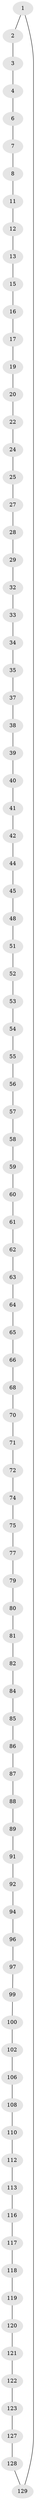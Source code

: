 // original degree distribution, {2: 1.0}
// Generated by graph-tools (version 1.1) at 2025/20/03/04/25 18:20:21]
// undirected, 91 vertices, 91 edges
graph export_dot {
graph [start="1"]
  node [color=gray90,style=filled];
  1;
  2;
  3;
  4 [super="+5"];
  6;
  7;
  8 [super="+9"];
  11;
  12;
  13 [super="+14"];
  15;
  16;
  17 [super="+18"];
  19;
  20 [super="+21"];
  22 [super="+23"];
  24;
  25 [super="+26"];
  27;
  28;
  29 [super="+30"];
  32;
  33;
  34;
  35 [super="+36"];
  37;
  38;
  39;
  40;
  41;
  42 [super="+43"];
  44;
  45 [super="+46"];
  48 [super="+49"];
  51;
  52;
  53;
  54;
  55;
  56;
  57;
  58;
  59;
  60;
  61;
  62;
  63;
  64;
  65;
  66 [super="+67"];
  68 [super="+69"];
  70;
  71;
  72 [super="+73"];
  74;
  75 [super="+76"];
  77 [super="+78"];
  79;
  80;
  81;
  82 [super="+83"];
  84;
  85;
  86;
  87;
  88;
  89 [super="+90"];
  91;
  92 [super="+93"];
  94 [super="+95"];
  96;
  97 [super="+98"];
  99;
  100 [super="+101"];
  102 [super="+103"];
  106 [super="+107"];
  108 [super="+109"];
  110 [super="+111"];
  112;
  113 [super="+114"];
  116;
  117;
  118;
  119;
  120;
  121;
  122;
  123 [super="+124"];
  127;
  128;
  129 [super="+130"];
  1 -- 2;
  1 -- 129;
  2 -- 3;
  3 -- 4;
  4 -- 6;
  6 -- 7;
  7 -- 8;
  8 -- 11;
  11 -- 12;
  12 -- 13;
  13 -- 15;
  15 -- 16;
  16 -- 17;
  17 -- 19;
  19 -- 20;
  20 -- 22;
  22 -- 24;
  24 -- 25;
  25 -- 27;
  27 -- 28;
  28 -- 29;
  29 -- 32;
  32 -- 33;
  33 -- 34;
  34 -- 35;
  35 -- 37;
  37 -- 38;
  38 -- 39;
  39 -- 40;
  40 -- 41;
  41 -- 42;
  42 -- 44;
  44 -- 45;
  45 -- 48;
  48 -- 51;
  51 -- 52;
  52 -- 53;
  53 -- 54;
  54 -- 55;
  55 -- 56;
  56 -- 57;
  57 -- 58;
  58 -- 59;
  59 -- 60;
  60 -- 61;
  61 -- 62;
  62 -- 63;
  63 -- 64;
  64 -- 65;
  65 -- 66;
  66 -- 68;
  68 -- 70;
  70 -- 71;
  71 -- 72;
  72 -- 74;
  74 -- 75;
  75 -- 77;
  77 -- 79;
  79 -- 80;
  80 -- 81;
  81 -- 82;
  82 -- 84;
  84 -- 85;
  85 -- 86;
  86 -- 87;
  87 -- 88;
  88 -- 89;
  89 -- 91;
  91 -- 92;
  92 -- 94;
  94 -- 96;
  96 -- 97;
  97 -- 99;
  99 -- 100;
  100 -- 102;
  102 -- 106;
  106 -- 108;
  108 -- 110;
  110 -- 112;
  112 -- 113;
  113 -- 116;
  116 -- 117;
  117 -- 118;
  118 -- 119;
  119 -- 120;
  120 -- 121;
  121 -- 122;
  122 -- 123;
  123 -- 127;
  127 -- 128;
  128 -- 129;
}
